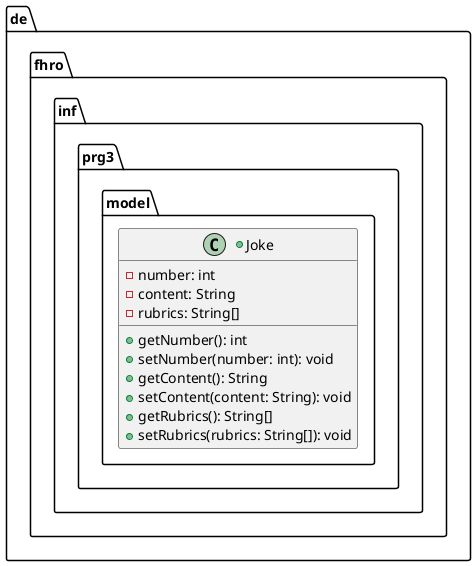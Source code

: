 @startuml ModelSpec
package de.fhro.inf.prg3.model {
    +class Joke {

        -number: int
        -content: String
        -rubrics: String[]

        +getNumber(): int
        +setNumber(number: int): void
        +getContent(): String
        +setContent(content: String): void
        +getRubrics(): String[]
        +setRubrics(rubrics: String[]): void
    }
}
@enduml